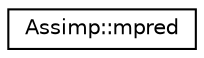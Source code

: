digraph "Graphical Class Hierarchy"
{
  edge [fontname="Helvetica",fontsize="10",labelfontname="Helvetica",labelfontsize="10"];
  node [fontname="Helvetica",fontsize="10",shape=record];
  rankdir="LR";
  Node1 [label="Assimp::mpred",height=0.2,width=0.4,color="black", fillcolor="white", style="filled",URL="$struct_assimp_1_1mpred.html"];
}
